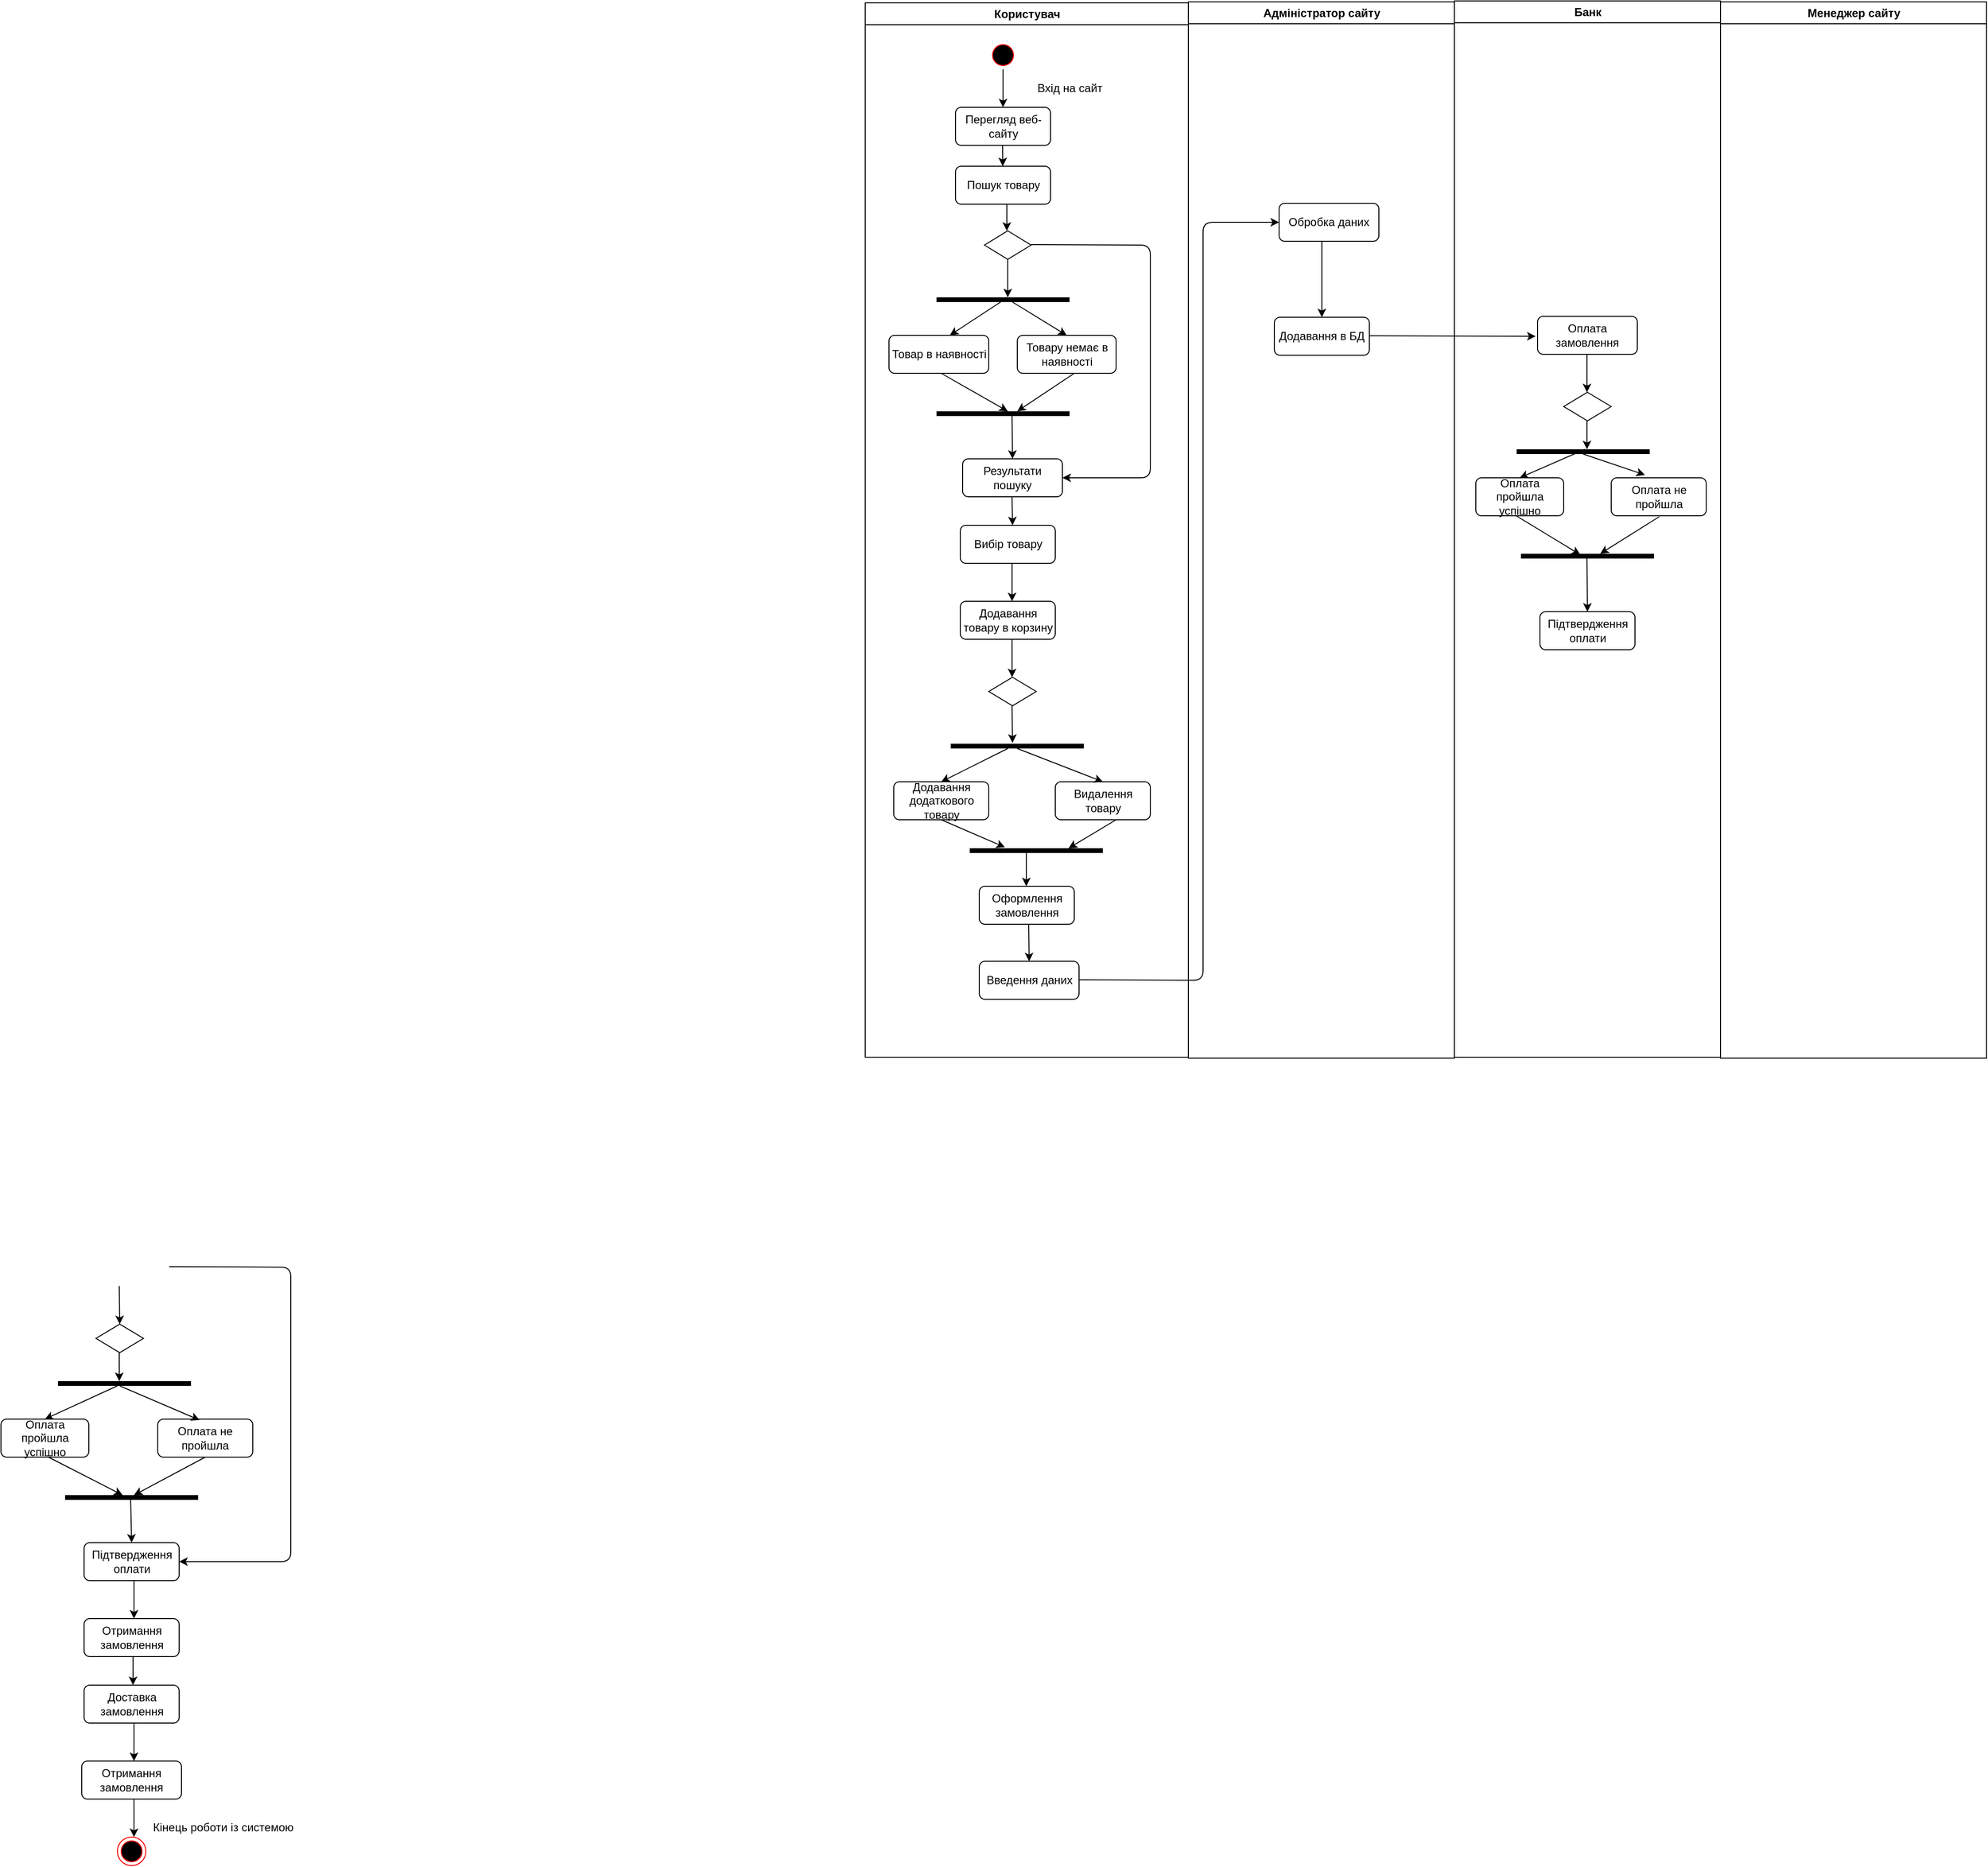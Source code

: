 <mxfile version="13.8.8" type="github">
  <diagram name="Page-1" id="e7e014a7-5840-1c2e-5031-d8a46d1fe8dd">
    <mxGraphModel dx="2037" dy="482" grid="1" gridSize="10" guides="1" tooltips="1" connect="1" arrows="1" fold="1" page="1" pageScale="1" pageWidth="1169" pageHeight="826" background="#ffffff" math="0" shadow="0">
      <root>
        <mxCell id="0" />
        <mxCell id="1" parent="0" />
        <mxCell id="2" value="Користувач" style="swimlane;whiteSpace=wrap" parent="1" vertex="1">
          <mxGeometry x="104.5" y="129" width="340" height="1110" as="geometry" />
        </mxCell>
        <mxCell id="7CMg2hVtIGNQsUN-td0e-41" value="" style="ellipse;shape=startState;fillColor=#000000;strokeColor=#ff0000;" vertex="1" parent="2">
          <mxGeometry x="130" y="40" width="30" height="30" as="geometry" />
        </mxCell>
        <mxCell id="7CMg2hVtIGNQsUN-td0e-67" value="Вхід на сайт" style="text;html=1;strokeColor=none;fillColor=none;align=center;verticalAlign=middle;whiteSpace=wrap;rounded=0;" vertex="1" parent="2">
          <mxGeometry x="160" y="80" width="110" height="20" as="geometry" />
        </mxCell>
        <mxCell id="7CMg2hVtIGNQsUN-td0e-43" value="Перегляд веб-сайту" style="rounded=1;whiteSpace=wrap;html=1;" vertex="1" parent="2">
          <mxGeometry x="95" y="110" width="100" height="40" as="geometry" />
        </mxCell>
        <mxCell id="7CMg2hVtIGNQsUN-td0e-44" value="Пошук товару" style="rounded=1;whiteSpace=wrap;html=1;" vertex="1" parent="2">
          <mxGeometry x="95" y="172" width="100" height="40" as="geometry" />
        </mxCell>
        <mxCell id="7CMg2hVtIGNQsUN-td0e-170" value="" style="rhombus;whiteSpace=wrap;html=1;" vertex="1" parent="2">
          <mxGeometry x="125.5" y="240" width="49" height="30" as="geometry" />
        </mxCell>
        <mxCell id="7CMg2hVtIGNQsUN-td0e-171" value="" style="html=1;points=[];perimeter=orthogonalPerimeter;fillColor=#000000;strokeColor=none;direction=south;" vertex="1" parent="2">
          <mxGeometry x="75" y="310" width="140" height="5" as="geometry" />
        </mxCell>
        <mxCell id="7CMg2hVtIGNQsUN-td0e-173" value="Товар в наявності" style="rounded=1;whiteSpace=wrap;html=1;" vertex="1" parent="2">
          <mxGeometry x="25" y="350" width="105" height="40" as="geometry" />
        </mxCell>
        <mxCell id="7CMg2hVtIGNQsUN-td0e-174" value="Товару немає в наявності" style="rounded=1;whiteSpace=wrap;html=1;" vertex="1" parent="2">
          <mxGeometry x="160" y="350" width="104" height="40" as="geometry" />
        </mxCell>
        <mxCell id="7CMg2hVtIGNQsUN-td0e-175" value="" style="html=1;points=[];perimeter=orthogonalPerimeter;fillColor=#000000;strokeColor=none;direction=south;" vertex="1" parent="2">
          <mxGeometry x="75" y="430" width="140" height="5" as="geometry" />
        </mxCell>
        <mxCell id="7CMg2hVtIGNQsUN-td0e-48" value="Результати пошуку" style="rounded=1;whiteSpace=wrap;html=1;" vertex="1" parent="2">
          <mxGeometry x="102.5" y="480" width="105" height="40" as="geometry" />
        </mxCell>
        <mxCell id="7CMg2hVtIGNQsUN-td0e-176" value="Вибір товару" style="rounded=1;whiteSpace=wrap;html=1;" vertex="1" parent="2">
          <mxGeometry x="100" y="550" width="100" height="40" as="geometry" />
        </mxCell>
        <mxCell id="7CMg2hVtIGNQsUN-td0e-177" value="Додавання товару в корзину" style="rounded=1;whiteSpace=wrap;html=1;" vertex="1" parent="2">
          <mxGeometry x="100" y="630" width="100" height="40" as="geometry" />
        </mxCell>
        <mxCell id="7CMg2hVtIGNQsUN-td0e-178" value="" style="rhombus;whiteSpace=wrap;html=1;" vertex="1" parent="2">
          <mxGeometry x="130" y="710" width="50" height="30" as="geometry" />
        </mxCell>
        <mxCell id="7CMg2hVtIGNQsUN-td0e-179" value="" style="html=1;points=[];perimeter=orthogonalPerimeter;fillColor=#000000;strokeColor=none;direction=south;" vertex="1" parent="2">
          <mxGeometry x="90" y="780" width="140" height="5" as="geometry" />
        </mxCell>
        <mxCell id="7CMg2hVtIGNQsUN-td0e-180" value="Додавання додаткового товару" style="rounded=1;whiteSpace=wrap;html=1;" vertex="1" parent="2">
          <mxGeometry x="30" y="820" width="100" height="40" as="geometry" />
        </mxCell>
        <mxCell id="7CMg2hVtIGNQsUN-td0e-181" value="Видалення товару" style="rounded=1;whiteSpace=wrap;html=1;" vertex="1" parent="2">
          <mxGeometry x="200" y="820" width="100" height="40" as="geometry" />
        </mxCell>
        <mxCell id="7CMg2hVtIGNQsUN-td0e-182" value="" style="html=1;points=[];perimeter=orthogonalPerimeter;fillColor=#000000;strokeColor=none;direction=south;" vertex="1" parent="2">
          <mxGeometry x="110" y="890" width="140" height="5" as="geometry" />
        </mxCell>
        <mxCell id="7CMg2hVtIGNQsUN-td0e-183" value="Оформлення замовлення" style="rounded=1;whiteSpace=wrap;html=1;" vertex="1" parent="2">
          <mxGeometry x="120" y="930" width="100" height="40" as="geometry" />
        </mxCell>
        <mxCell id="7CMg2hVtIGNQsUN-td0e-184" value="Введення даних" style="rounded=1;whiteSpace=wrap;html=1;" vertex="1" parent="2">
          <mxGeometry x="120" y="1009" width="105" height="40" as="geometry" />
        </mxCell>
        <mxCell id="7CMg2hVtIGNQsUN-td0e-185" value="" style="endArrow=classic;html=1;" edge="1" parent="2" source="7CMg2hVtIGNQsUN-td0e-41" target="7CMg2hVtIGNQsUN-td0e-43">
          <mxGeometry width="50" height="50" relative="1" as="geometry">
            <mxPoint x="100" y="60" as="sourcePoint" />
            <mxPoint x="145" y="100" as="targetPoint" />
          </mxGeometry>
        </mxCell>
        <mxCell id="7CMg2hVtIGNQsUN-td0e-186" value="" style="endArrow=classic;html=1;" edge="1" parent="2" target="7CMg2hVtIGNQsUN-td0e-44">
          <mxGeometry width="50" height="50" relative="1" as="geometry">
            <mxPoint x="144.5" y="150" as="sourcePoint" />
            <mxPoint x="145" y="170" as="targetPoint" />
          </mxGeometry>
        </mxCell>
        <mxCell id="7CMg2hVtIGNQsUN-td0e-187" value="" style="endArrow=classic;html=1;" edge="1" parent="2">
          <mxGeometry width="50" height="50" relative="1" as="geometry">
            <mxPoint x="149" y="212" as="sourcePoint" />
            <mxPoint x="149" y="240" as="targetPoint" />
          </mxGeometry>
        </mxCell>
        <mxCell id="7CMg2hVtIGNQsUN-td0e-189" value="" style="endArrow=classic;html=1;" edge="1" parent="2">
          <mxGeometry width="50" height="50" relative="1" as="geometry">
            <mxPoint x="150" y="270" as="sourcePoint" />
            <mxPoint x="150" y="310" as="targetPoint" />
          </mxGeometry>
        </mxCell>
        <mxCell id="7CMg2hVtIGNQsUN-td0e-190" value="" style="endArrow=classic;html=1;entryX=0.61;entryY=0;entryDx=0;entryDy=0;entryPerimeter=0;" edge="1" parent="2" target="7CMg2hVtIGNQsUN-td0e-173">
          <mxGeometry width="50" height="50" relative="1" as="geometry">
            <mxPoint x="150" y="310" as="sourcePoint" />
            <mxPoint x="120" y="360" as="targetPoint" />
          </mxGeometry>
        </mxCell>
        <mxCell id="7CMg2hVtIGNQsUN-td0e-191" value="" style="endArrow=classic;html=1;entryX=0.5;entryY=0;entryDx=0;entryDy=0;" edge="1" parent="2" target="7CMg2hVtIGNQsUN-td0e-174">
          <mxGeometry width="50" height="50" relative="1" as="geometry">
            <mxPoint x="155" y="315" as="sourcePoint" />
            <mxPoint x="205" y="355" as="targetPoint" />
          </mxGeometry>
        </mxCell>
        <mxCell id="7CMg2hVtIGNQsUN-td0e-192" value="" style="endArrow=classic;html=1;" edge="1" parent="2">
          <mxGeometry width="50" height="50" relative="1" as="geometry">
            <mxPoint x="220" y="390" as="sourcePoint" />
            <mxPoint x="160" y="430" as="targetPoint" />
          </mxGeometry>
        </mxCell>
        <mxCell id="7CMg2hVtIGNQsUN-td0e-193" value="" style="endArrow=classic;html=1;" edge="1" parent="2">
          <mxGeometry width="50" height="50" relative="1" as="geometry">
            <mxPoint x="80" y="390" as="sourcePoint" />
            <mxPoint x="150" y="430" as="targetPoint" />
          </mxGeometry>
        </mxCell>
        <mxCell id="7CMg2hVtIGNQsUN-td0e-194" value="" style="endArrow=classic;html=1;" edge="1" parent="2">
          <mxGeometry width="50" height="50" relative="1" as="geometry">
            <mxPoint x="154.5" y="435" as="sourcePoint" />
            <mxPoint x="155" y="480" as="targetPoint" />
          </mxGeometry>
        </mxCell>
        <mxCell id="7CMg2hVtIGNQsUN-td0e-195" value="" style="endArrow=classic;html=1;entryX=1;entryY=0.5;entryDx=0;entryDy=0;" edge="1" parent="2" target="7CMg2hVtIGNQsUN-td0e-48">
          <mxGeometry width="50" height="50" relative="1" as="geometry">
            <mxPoint x="174.5" y="254.5" as="sourcePoint" />
            <mxPoint x="320" y="500" as="targetPoint" />
            <Array as="points">
              <mxPoint x="300" y="255" />
              <mxPoint x="300" y="500" />
            </Array>
          </mxGeometry>
        </mxCell>
        <mxCell id="7CMg2hVtIGNQsUN-td0e-196" value="" style="endArrow=classic;html=1;" edge="1" parent="2">
          <mxGeometry width="50" height="50" relative="1" as="geometry">
            <mxPoint x="154.5" y="520" as="sourcePoint" />
            <mxPoint x="155" y="550" as="targetPoint" />
          </mxGeometry>
        </mxCell>
        <mxCell id="7CMg2hVtIGNQsUN-td0e-197" value="" style="endArrow=classic;html=1;" edge="1" parent="2">
          <mxGeometry width="50" height="50" relative="1" as="geometry">
            <mxPoint x="154.5" y="590" as="sourcePoint" />
            <mxPoint x="154.5" y="630" as="targetPoint" />
          </mxGeometry>
        </mxCell>
        <mxCell id="7CMg2hVtIGNQsUN-td0e-198" value="" style="endArrow=classic;html=1;" edge="1" parent="2">
          <mxGeometry width="50" height="50" relative="1" as="geometry">
            <mxPoint x="154.5" y="670" as="sourcePoint" />
            <mxPoint x="154.5" y="710" as="targetPoint" />
          </mxGeometry>
        </mxCell>
        <mxCell id="7CMg2hVtIGNQsUN-td0e-199" value="" style="endArrow=classic;html=1;entryX=-0.2;entryY=0.536;entryDx=0;entryDy=0;entryPerimeter=0;" edge="1" parent="2" target="7CMg2hVtIGNQsUN-td0e-179">
          <mxGeometry width="50" height="50" relative="1" as="geometry">
            <mxPoint x="154.5" y="740" as="sourcePoint" />
            <mxPoint x="155" y="766" as="targetPoint" />
          </mxGeometry>
        </mxCell>
        <mxCell id="7CMg2hVtIGNQsUN-td0e-200" value="" style="endArrow=classic;html=1;entryX=0.5;entryY=0;entryDx=0;entryDy=0;" edge="1" parent="2" target="7CMg2hVtIGNQsUN-td0e-181">
          <mxGeometry width="50" height="50" relative="1" as="geometry">
            <mxPoint x="160" y="785" as="sourcePoint" />
            <mxPoint x="210" y="815" as="targetPoint" />
          </mxGeometry>
        </mxCell>
        <mxCell id="7CMg2hVtIGNQsUN-td0e-201" value="" style="endArrow=classic;html=1;entryX=0.5;entryY=0;entryDx=0;entryDy=0;" edge="1" parent="2" target="7CMg2hVtIGNQsUN-td0e-180">
          <mxGeometry width="50" height="50" relative="1" as="geometry">
            <mxPoint x="150" y="785" as="sourcePoint" />
            <mxPoint x="110" y="835" as="targetPoint" />
          </mxGeometry>
        </mxCell>
        <mxCell id="7CMg2hVtIGNQsUN-td0e-202" value="" style="endArrow=classic;html=1;entryX=-0.2;entryY=0.736;entryDx=0;entryDy=0;entryPerimeter=0;" edge="1" parent="2" target="7CMg2hVtIGNQsUN-td0e-182">
          <mxGeometry width="50" height="50" relative="1" as="geometry">
            <mxPoint x="80" y="860" as="sourcePoint" />
            <mxPoint x="140" y="890" as="targetPoint" />
          </mxGeometry>
        </mxCell>
        <mxCell id="7CMg2hVtIGNQsUN-td0e-203" value="" style="endArrow=classic;html=1;" edge="1" parent="2">
          <mxGeometry width="50" height="50" relative="1" as="geometry">
            <mxPoint x="264" y="860" as="sourcePoint" />
            <mxPoint x="214" y="890" as="targetPoint" />
          </mxGeometry>
        </mxCell>
        <mxCell id="7CMg2hVtIGNQsUN-td0e-204" value="" style="endArrow=classic;html=1;" edge="1" parent="2">
          <mxGeometry width="50" height="50" relative="1" as="geometry">
            <mxPoint x="169.5" y="890" as="sourcePoint" />
            <mxPoint x="169.5" y="930" as="targetPoint" />
          </mxGeometry>
        </mxCell>
        <mxCell id="7CMg2hVtIGNQsUN-td0e-205" value="" style="endArrow=classic;html=1;entryX=0.5;entryY=0;entryDx=0;entryDy=0;" edge="1" parent="2" target="7CMg2hVtIGNQsUN-td0e-184">
          <mxGeometry width="50" height="50" relative="1" as="geometry">
            <mxPoint x="172" y="970" as="sourcePoint" />
            <mxPoint x="172" y="1000" as="targetPoint" />
          </mxGeometry>
        </mxCell>
        <mxCell id="7CMg2hVtIGNQsUN-td0e-208" value="" style="endArrow=classic;html=1;entryX=0;entryY=0.5;entryDx=0;entryDy=0;" edge="1" parent="2" target="7CMg2hVtIGNQsUN-td0e-206">
          <mxGeometry width="50" height="50" relative="1" as="geometry">
            <mxPoint x="225" y="1028.5" as="sourcePoint" />
            <mxPoint x="375.5" y="81" as="targetPoint" />
            <Array as="points">
              <mxPoint x="355.5" y="1029" />
              <mxPoint x="355.5" y="551" />
              <mxPoint x="355.5" y="321" />
              <mxPoint x="355.5" y="231" />
            </Array>
          </mxGeometry>
        </mxCell>
        <mxCell id="3" value="Адміністратор сайту" style="swimlane;whiteSpace=wrap" parent="1" vertex="1">
          <mxGeometry x="444.5" y="128" width="280" height="1112" as="geometry" />
        </mxCell>
        <mxCell id="7CMg2hVtIGNQsUN-td0e-206" value="Обробка даних" style="rounded=1;whiteSpace=wrap;html=1;" vertex="1" parent="3">
          <mxGeometry x="95.5" y="212" width="105" height="40" as="geometry" />
        </mxCell>
        <mxCell id="7CMg2hVtIGNQsUN-td0e-207" value="Додавання в БД" style="rounded=1;whiteSpace=wrap;html=1;" vertex="1" parent="3">
          <mxGeometry x="90.5" y="332" width="100" height="40" as="geometry" />
        </mxCell>
        <mxCell id="7CMg2hVtIGNQsUN-td0e-209" value="" style="endArrow=classic;html=1;" edge="1" parent="3">
          <mxGeometry width="50" height="50" relative="1" as="geometry">
            <mxPoint x="140.5" y="252" as="sourcePoint" />
            <mxPoint x="140.5" y="332" as="targetPoint" />
          </mxGeometry>
        </mxCell>
        <mxCell id="7CMg2hVtIGNQsUN-td0e-211" value="" style="endArrow=classic;html=1;" edge="1" parent="3">
          <mxGeometry width="50" height="50" relative="1" as="geometry">
            <mxPoint x="190.5" y="351.5" as="sourcePoint" />
            <mxPoint x="365.5" y="352" as="targetPoint" />
          </mxGeometry>
        </mxCell>
        <mxCell id="4" value="Банк" style="swimlane;whiteSpace=wrap" parent="1" vertex="1">
          <mxGeometry x="724.5" y="127" width="280" height="1112" as="geometry" />
        </mxCell>
        <mxCell id="7CMg2hVtIGNQsUN-td0e-210" value="Оплата замовлення" style="rounded=1;whiteSpace=wrap;html=1;" vertex="1" parent="4">
          <mxGeometry x="87.5" y="332" width="105" height="40" as="geometry" />
        </mxCell>
        <mxCell id="7CMg2hVtIGNQsUN-td0e-212" value="" style="rhombus;whiteSpace=wrap;html=1;" vertex="1" parent="4">
          <mxGeometry x="115" y="412" width="50" height="30" as="geometry" />
        </mxCell>
        <mxCell id="7CMg2hVtIGNQsUN-td0e-213" value="Оплата пройшла успішно" style="rounded=1;whiteSpace=wrap;html=1;" vertex="1" parent="4">
          <mxGeometry x="22.5" y="502" width="92.5" height="40" as="geometry" />
        </mxCell>
        <mxCell id="7CMg2hVtIGNQsUN-td0e-215" value="Підтвердження оплати" style="rounded=1;whiteSpace=wrap;html=1;" vertex="1" parent="4">
          <mxGeometry x="90" y="643" width="100" height="40" as="geometry" />
        </mxCell>
        <mxCell id="7CMg2hVtIGNQsUN-td0e-214" value="Оплата не пройшла" style="rounded=1;whiteSpace=wrap;html=1;" vertex="1" parent="4">
          <mxGeometry x="165" y="502" width="100" height="40" as="geometry" />
        </mxCell>
        <mxCell id="7CMg2hVtIGNQsUN-td0e-216" value="" style="html=1;points=[];perimeter=orthogonalPerimeter;fillColor=#000000;strokeColor=none;direction=south;" vertex="1" parent="4">
          <mxGeometry x="65.5" y="472" width="140" height="5" as="geometry" />
        </mxCell>
        <mxCell id="7CMg2hVtIGNQsUN-td0e-217" value="" style="html=1;points=[];perimeter=orthogonalPerimeter;fillColor=#000000;strokeColor=none;direction=south;" vertex="1" parent="4">
          <mxGeometry x="70" y="582" width="140" height="5" as="geometry" />
        </mxCell>
        <mxCell id="7CMg2hVtIGNQsUN-td0e-218" value="" style="endArrow=classic;html=1;" edge="1" parent="4">
          <mxGeometry width="50" height="50" relative="1" as="geometry">
            <mxPoint x="139.5" y="372" as="sourcePoint" />
            <mxPoint x="139.5" y="412" as="targetPoint" />
          </mxGeometry>
        </mxCell>
        <mxCell id="7CMg2hVtIGNQsUN-td0e-219" value="" style="endArrow=classic;html=1;" edge="1" parent="4">
          <mxGeometry width="50" height="50" relative="1" as="geometry">
            <mxPoint x="139.5" y="442" as="sourcePoint" />
            <mxPoint x="139.5" y="472" as="targetPoint" />
          </mxGeometry>
        </mxCell>
        <mxCell id="7CMg2hVtIGNQsUN-td0e-220" value="" style="endArrow=classic;html=1;entryX=0.355;entryY=-0.075;entryDx=0;entryDy=0;entryPerimeter=0;" edge="1" parent="4" target="7CMg2hVtIGNQsUN-td0e-214">
          <mxGeometry width="50" height="50" relative="1" as="geometry">
            <mxPoint x="135.5" y="477" as="sourcePoint" />
            <mxPoint x="175.5" y="507" as="targetPoint" />
          </mxGeometry>
        </mxCell>
        <mxCell id="7CMg2hVtIGNQsUN-td0e-221" value="" style="endArrow=classic;html=1;entryX=0.5;entryY=0;entryDx=0;entryDy=0;" edge="1" parent="4" target="7CMg2hVtIGNQsUN-td0e-213">
          <mxGeometry width="50" height="50" relative="1" as="geometry">
            <mxPoint x="137.5" y="472" as="sourcePoint" />
            <mxPoint x="87.5" y="512" as="targetPoint" />
          </mxGeometry>
        </mxCell>
        <mxCell id="7CMg2hVtIGNQsUN-td0e-222" value="" style="endArrow=classic;html=1;entryX=0.2;entryY=0.554;entryDx=0;entryDy=0;entryPerimeter=0;" edge="1" parent="4" target="7CMg2hVtIGNQsUN-td0e-217">
          <mxGeometry width="50" height="50" relative="1" as="geometry">
            <mxPoint x="65" y="542" as="sourcePoint" />
            <mxPoint x="115" y="562" as="targetPoint" />
          </mxGeometry>
        </mxCell>
        <mxCell id="7CMg2hVtIGNQsUN-td0e-223" value="" style="endArrow=classic;html=1;entryX=0;entryY=0.404;entryDx=0;entryDy=0;entryPerimeter=0;" edge="1" parent="4" target="7CMg2hVtIGNQsUN-td0e-217">
          <mxGeometry width="50" height="50" relative="1" as="geometry">
            <mxPoint x="215.5" y="543" as="sourcePoint" />
            <mxPoint x="185.5" y="573" as="targetPoint" />
          </mxGeometry>
        </mxCell>
        <mxCell id="7CMg2hVtIGNQsUN-td0e-224" value="" style="endArrow=classic;html=1;entryX=0.5;entryY=0;entryDx=0;entryDy=0;" edge="1" parent="4" target="7CMg2hVtIGNQsUN-td0e-215">
          <mxGeometry width="50" height="50" relative="1" as="geometry">
            <mxPoint x="139.5" y="587" as="sourcePoint" />
            <mxPoint x="139.5" y="637" as="targetPoint" />
          </mxGeometry>
        </mxCell>
        <mxCell id="7CMg2hVtIGNQsUN-td0e-42" value="" style="ellipse;shape=endState;fillColor=#000000;strokeColor=#ff0000" vertex="1" parent="1">
          <mxGeometry x="-682.5" y="2060" width="30" height="30" as="geometry" />
        </mxCell>
        <mxCell id="7CMg2hVtIGNQsUN-td0e-59" value="" style="rhombus;whiteSpace=wrap;html=1;" vertex="1" parent="1">
          <mxGeometry x="-705" y="1520" width="50" height="30" as="geometry" />
        </mxCell>
        <mxCell id="7CMg2hVtIGNQsUN-td0e-60" value="Оплата пройшла успішно" style="rounded=1;whiteSpace=wrap;html=1;" vertex="1" parent="1">
          <mxGeometry x="-805" y="1620" width="92.5" height="40" as="geometry" />
        </mxCell>
        <mxCell id="7CMg2hVtIGNQsUN-td0e-61" value="Оплата не пройшла" style="rounded=1;whiteSpace=wrap;html=1;" vertex="1" parent="1">
          <mxGeometry x="-640" y="1620" width="100" height="40" as="geometry" />
        </mxCell>
        <mxCell id="7CMg2hVtIGNQsUN-td0e-62" value="Підтвердження оплати" style="rounded=1;whiteSpace=wrap;html=1;" vertex="1" parent="1">
          <mxGeometry x="-717.5" y="1750" width="100" height="40" as="geometry" />
        </mxCell>
        <mxCell id="7CMg2hVtIGNQsUN-td0e-63" value="Отримання замовлення" style="rounded=1;whiteSpace=wrap;html=1;" vertex="1" parent="1">
          <mxGeometry x="-717.5" y="1830" width="100" height="40" as="geometry" />
        </mxCell>
        <mxCell id="7CMg2hVtIGNQsUN-td0e-64" value="Доставка замовлення" style="rounded=1;whiteSpace=wrap;html=1;" vertex="1" parent="1">
          <mxGeometry x="-717.5" y="1900" width="100" height="40" as="geometry" />
        </mxCell>
        <mxCell id="7CMg2hVtIGNQsUN-td0e-65" value="Отримання замовлення" style="rounded=1;whiteSpace=wrap;html=1;" vertex="1" parent="1">
          <mxGeometry x="-720" y="1980" width="105" height="40" as="geometry" />
        </mxCell>
        <mxCell id="7CMg2hVtIGNQsUN-td0e-66" value="Кінець роботи із системою" style="text;html=1;strokeColor=none;fillColor=none;align=center;verticalAlign=middle;whiteSpace=wrap;rounded=0;" vertex="1" parent="1">
          <mxGeometry x="-656" y="2040" width="170" height="20" as="geometry" />
        </mxCell>
        <mxCell id="7CMg2hVtIGNQsUN-td0e-95" value="" style="html=1;points=[];perimeter=orthogonalPerimeter;fillColor=#000000;strokeColor=none;direction=south;" vertex="1" parent="1">
          <mxGeometry x="-737.5" y="1700" width="140" height="5" as="geometry" />
        </mxCell>
        <mxCell id="7CMg2hVtIGNQsUN-td0e-96" value="" style="html=1;points=[];perimeter=orthogonalPerimeter;fillColor=#000000;strokeColor=none;direction=south;" vertex="1" parent="1">
          <mxGeometry x="-745" y="1580" width="140" height="5" as="geometry" />
        </mxCell>
        <mxCell id="7CMg2hVtIGNQsUN-td0e-97" value="" style="endArrow=classic;html=1;entryX=0.5;entryY=0;entryDx=0;entryDy=0;" edge="1" parent="1" target="7CMg2hVtIGNQsUN-td0e-59">
          <mxGeometry width="50" height="50" relative="1" as="geometry">
            <mxPoint x="-680.5" y="1480" as="sourcePoint" />
            <mxPoint x="-680.5" y="1510" as="targetPoint" />
          </mxGeometry>
        </mxCell>
        <mxCell id="7CMg2hVtIGNQsUN-td0e-98" value="" style="endArrow=classic;html=1;" edge="1" parent="1">
          <mxGeometry width="50" height="50" relative="1" as="geometry">
            <mxPoint x="-680.5" y="1550" as="sourcePoint" />
            <mxPoint x="-680.5" y="1580" as="targetPoint" />
          </mxGeometry>
        </mxCell>
        <mxCell id="7CMg2hVtIGNQsUN-td0e-99" value="" style="endArrow=classic;html=1;entryX=0.5;entryY=0;entryDx=0;entryDy=0;" edge="1" parent="1" target="7CMg2hVtIGNQsUN-td0e-60">
          <mxGeometry width="50" height="50" relative="1" as="geometry">
            <mxPoint x="-682.5" y="1585" as="sourcePoint" />
            <mxPoint x="-722.5" y="1625" as="targetPoint" />
          </mxGeometry>
        </mxCell>
        <mxCell id="7CMg2hVtIGNQsUN-td0e-100" value="" style="endArrow=classic;html=1;entryX=0.44;entryY=0.025;entryDx=0;entryDy=0;entryPerimeter=0;" edge="1" parent="1" target="7CMg2hVtIGNQsUN-td0e-61">
          <mxGeometry width="50" height="50" relative="1" as="geometry">
            <mxPoint x="-680" y="1585" as="sourcePoint" />
            <mxPoint x="-630" y="1615" as="targetPoint" />
          </mxGeometry>
        </mxCell>
        <mxCell id="7CMg2hVtIGNQsUN-td0e-101" value="" style="endArrow=classic;html=1;entryX=0;entryY=0.568;entryDx=0;entryDy=0;entryPerimeter=0;" edge="1" parent="1" target="7CMg2hVtIGNQsUN-td0e-95">
          <mxGeometry width="50" height="50" relative="1" as="geometry">
            <mxPoint x="-755" y="1660" as="sourcePoint" />
            <mxPoint x="-705" y="1700" as="targetPoint" />
          </mxGeometry>
        </mxCell>
        <mxCell id="7CMg2hVtIGNQsUN-td0e-102" value="" style="endArrow=classic;html=1;" edge="1" parent="1">
          <mxGeometry width="50" height="50" relative="1" as="geometry">
            <mxPoint x="-590" y="1660" as="sourcePoint" />
            <mxPoint x="-665" y="1700" as="targetPoint" />
          </mxGeometry>
        </mxCell>
        <mxCell id="7CMg2hVtIGNQsUN-td0e-103" value="" style="endArrow=classic;html=1;entryX=0.5;entryY=0;entryDx=0;entryDy=0;" edge="1" parent="1" target="7CMg2hVtIGNQsUN-td0e-62">
          <mxGeometry width="50" height="50" relative="1" as="geometry">
            <mxPoint x="-668.5" y="1705" as="sourcePoint" />
            <mxPoint x="-668.5" y="1745" as="targetPoint" />
          </mxGeometry>
        </mxCell>
        <mxCell id="7CMg2hVtIGNQsUN-td0e-104" value="" style="endArrow=classic;html=1;entryX=1;entryY=0.5;entryDx=0;entryDy=0;" edge="1" parent="1" target="7CMg2hVtIGNQsUN-td0e-62">
          <mxGeometry width="50" height="50" relative="1" as="geometry">
            <mxPoint x="-628" y="1459.5" as="sourcePoint" />
            <mxPoint x="-440" y="1830" as="targetPoint" />
            <Array as="points">
              <mxPoint x="-500" y="1460" />
              <mxPoint x="-500" y="1620" />
              <mxPoint x="-500" y="1770" />
            </Array>
          </mxGeometry>
        </mxCell>
        <mxCell id="7CMg2hVtIGNQsUN-td0e-105" value="" style="endArrow=classic;html=1;" edge="1" parent="1">
          <mxGeometry width="50" height="50" relative="1" as="geometry">
            <mxPoint x="-665" y="1790" as="sourcePoint" />
            <mxPoint x="-665" y="1830" as="targetPoint" />
          </mxGeometry>
        </mxCell>
        <mxCell id="7CMg2hVtIGNQsUN-td0e-106" value="" style="endArrow=classic;html=1;" edge="1" parent="1">
          <mxGeometry width="50" height="50" relative="1" as="geometry">
            <mxPoint x="-666" y="1870" as="sourcePoint" />
            <mxPoint x="-666" y="1900" as="targetPoint" />
          </mxGeometry>
        </mxCell>
        <mxCell id="7CMg2hVtIGNQsUN-td0e-107" value="" style="endArrow=classic;html=1;" edge="1" parent="1">
          <mxGeometry width="50" height="50" relative="1" as="geometry">
            <mxPoint x="-665" y="1940" as="sourcePoint" />
            <mxPoint x="-665" y="1980" as="targetPoint" />
          </mxGeometry>
        </mxCell>
        <mxCell id="7CMg2hVtIGNQsUN-td0e-108" value="" style="endArrow=classic;html=1;" edge="1" parent="1">
          <mxGeometry width="50" height="50" relative="1" as="geometry">
            <mxPoint x="-665" y="2020" as="sourcePoint" />
            <mxPoint x="-665" y="2060" as="targetPoint" />
          </mxGeometry>
        </mxCell>
        <mxCell id="7CMg2hVtIGNQsUN-td0e-110" value="Менеджер сайту" style="swimlane;whiteSpace=wrap" vertex="1" parent="1">
          <mxGeometry x="1004.5" y="128" width="280" height="1112" as="geometry" />
        </mxCell>
      </root>
    </mxGraphModel>
  </diagram>
</mxfile>
